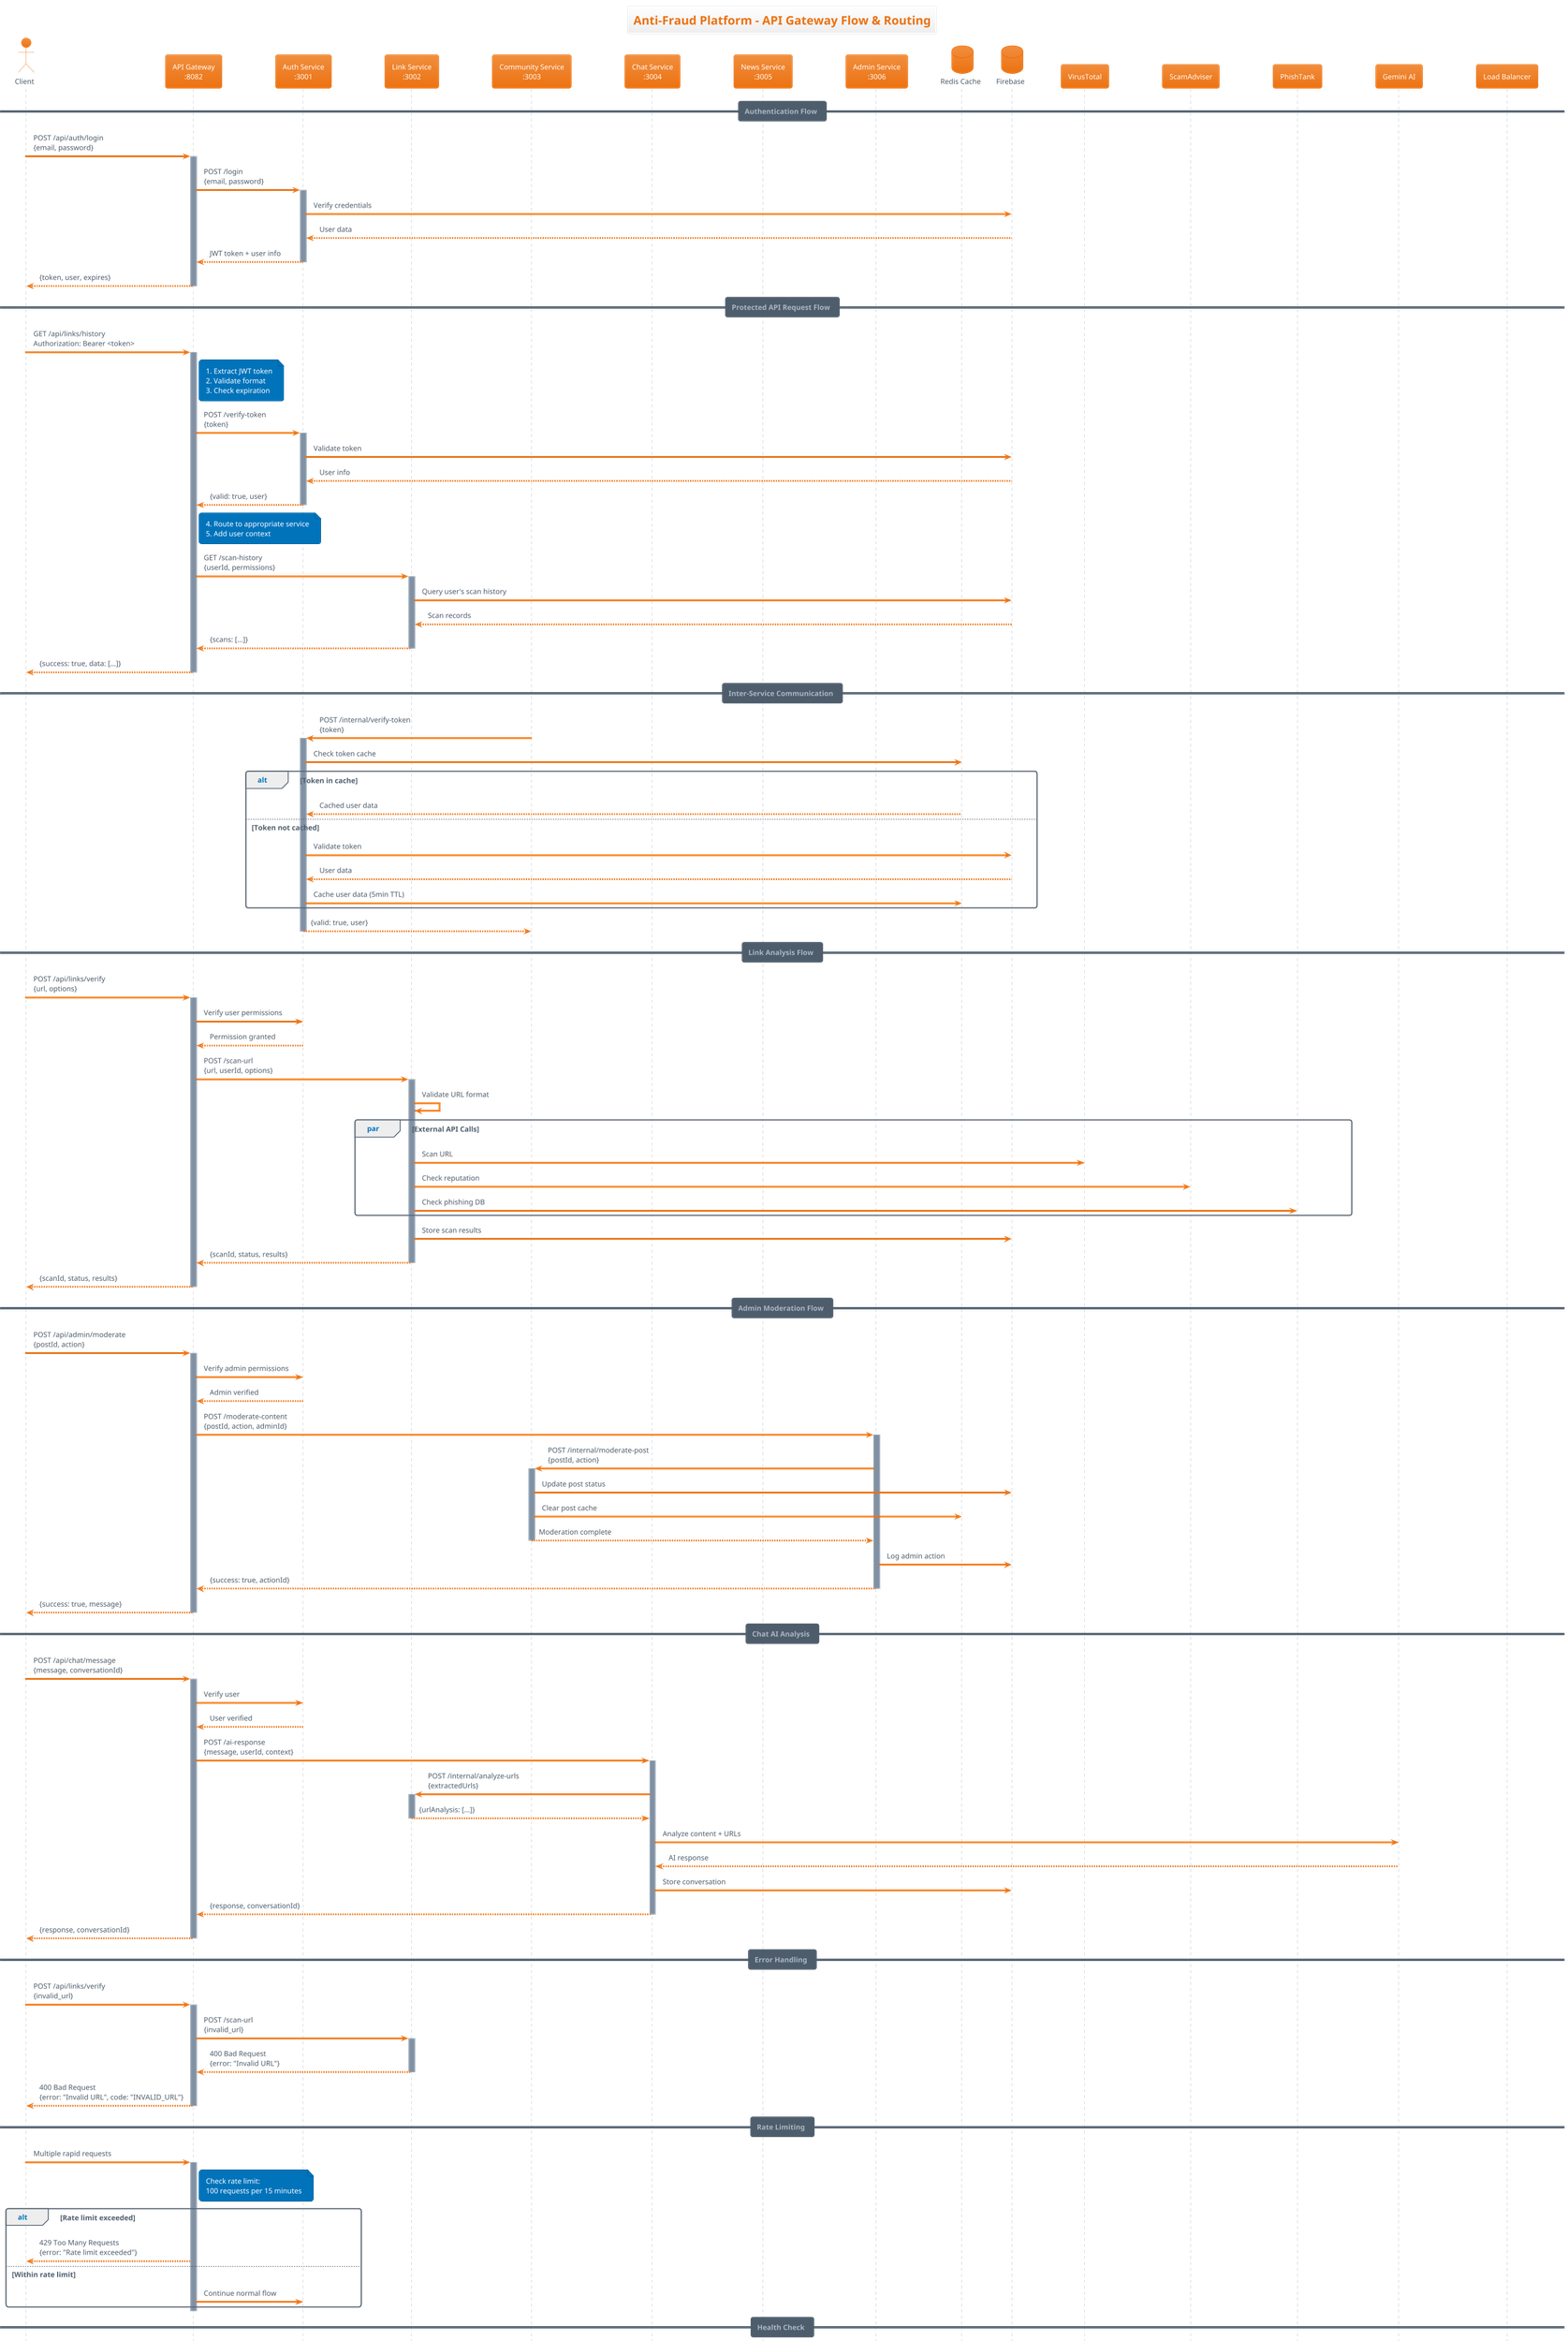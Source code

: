 @startuml API Gateway Flow
!theme aws-orange
title Anti-Fraud Platform - API Gateway Flow & Routing

actor "Client" as client
participant "API Gateway\n:8082" as gateway
participant "Auth Service\n:3001" as auth
participant "Link Service\n:3002" as link  
participant "Community Service\n:3003" as community
participant "Chat Service\n:3004" as chat
participant "News Service\n:3005" as news
participant "Admin Service\n:3006" as admin
database "Redis Cache" as redis
database "Firebase" as firebase

== Authentication Flow ==
client -> gateway : POST /api/auth/login\n{email, password}
activate gateway
gateway -> auth : POST /login\n{email, password}
activate auth
auth -> firebase : Verify credentials
firebase --> auth : User data
auth --> gateway : JWT token + user info
deactivate auth
gateway --> client : {token, user, expires}
deactivate gateway

== Protected API Request Flow ==
client -> gateway : GET /api/links/history\nAuthorization: Bearer <token>
activate gateway
note right of gateway : 1. Extract JWT token\n2. Validate format\n3. Check expiration
gateway -> auth : POST /verify-token\n{token}
activate auth
auth -> firebase : Validate token
firebase --> auth : User info
auth --> gateway : {valid: true, user}
deactivate auth
note right of gateway : 4. Route to appropriate service\n5. Add user context
gateway -> link : GET /scan-history\n{userId, permissions}
activate link
link -> firebase : Query user's scan history
firebase --> link : Scan records
link --> gateway : {scans: [...]}
deactivate link
gateway --> client : {success: true, data: [...]}
deactivate gateway

== Inter-Service Communication ==
community -> auth : POST /internal/verify-token\n{token}
activate auth
auth -> redis : Check token cache
alt Token in cache
    redis --> auth : Cached user data
else Token not cached
    auth -> firebase : Validate token
    firebase --> auth : User data
    auth -> redis : Cache user data (5min TTL)
end
auth --> community : {valid: true, user}
deactivate auth

== Link Analysis Flow ==
client -> gateway : POST /api/links/verify\n{url, options}
activate gateway
gateway -> auth : Verify user permissions
auth --> gateway : Permission granted
gateway -> link : POST /scan-url\n{url, userId, options}
activate link
link -> link : Validate URL format
par External API Calls
    link -> "VirusTotal" : Scan URL
    link -> "ScamAdviser" : Check reputation  
    link -> "PhishTank" : Check phishing DB
end
link -> firebase : Store scan results
link --> gateway : {scanId, status, results}
deactivate link
gateway --> client : {scanId, status, results}
deactivate gateway

== Admin Moderation Flow ==
client -> gateway : POST /api/admin/moderate\n{postId, action}
activate gateway
gateway -> auth : Verify admin permissions
auth --> gateway : Admin verified
gateway -> admin : POST /moderate-content\n{postId, action, adminId}
activate admin
admin -> community : POST /internal/moderate-post\n{postId, action}
activate community
community -> firebase : Update post status
community -> redis : Clear post cache
community --> admin : Moderation complete
deactivate community
admin -> firebase : Log admin action
admin --> gateway : {success: true, actionId}
deactivate admin
gateway --> client : {success: true, message}
deactivate gateway

== Chat AI Analysis ==
client -> gateway : POST /api/chat/message\n{message, conversationId}
activate gateway
gateway -> auth : Verify user
auth --> gateway : User verified
gateway -> chat : POST /ai-response\n{message, userId, context}
activate chat
chat -> link : POST /internal/analyze-urls\n{extractedUrls}
activate link
link --> chat : {urlAnalysis: [...]}
deactivate link
chat -> "Gemini AI" : Analyze content + URLs
"Gemini AI" --> chat : AI response
chat -> firebase : Store conversation
chat --> gateway : {response, conversationId}
deactivate chat
gateway --> client : {response, conversationId}
deactivate gateway

== Error Handling ==
client -> gateway : POST /api/links/verify\n{invalid_url}
activate gateway
gateway -> link : POST /scan-url\n{invalid_url}
activate link
link --> gateway : 400 Bad Request\n{error: "Invalid URL"}
deactivate link
gateway --> client : 400 Bad Request\n{error: "Invalid URL", code: "INVALID_URL"}
deactivate gateway

== Rate Limiting ==
client -> gateway : Multiple rapid requests
activate gateway
note right of gateway : Check rate limit:\n100 requests per 15 minutes
alt Rate limit exceeded
    gateway --> client : 429 Too Many Requests\n{error: "Rate limit exceeded"}
else Within rate limit
    gateway -> auth : Continue normal flow
end
deactivate gateway

== Health Check ==
"Load Balancer" -> gateway : GET /health
activate gateway
par Health Checks
    gateway -> auth : GET /health
    gateway -> link : GET /health
    gateway -> community : GET /health
    gateway -> chat : GET /health
    gateway -> news : GET /health
    gateway -> admin : GET /health
end
gateway --> "Load Balancer" : 200 OK\n{status: "healthy", services: {...}}
deactivate gateway

@enduml
